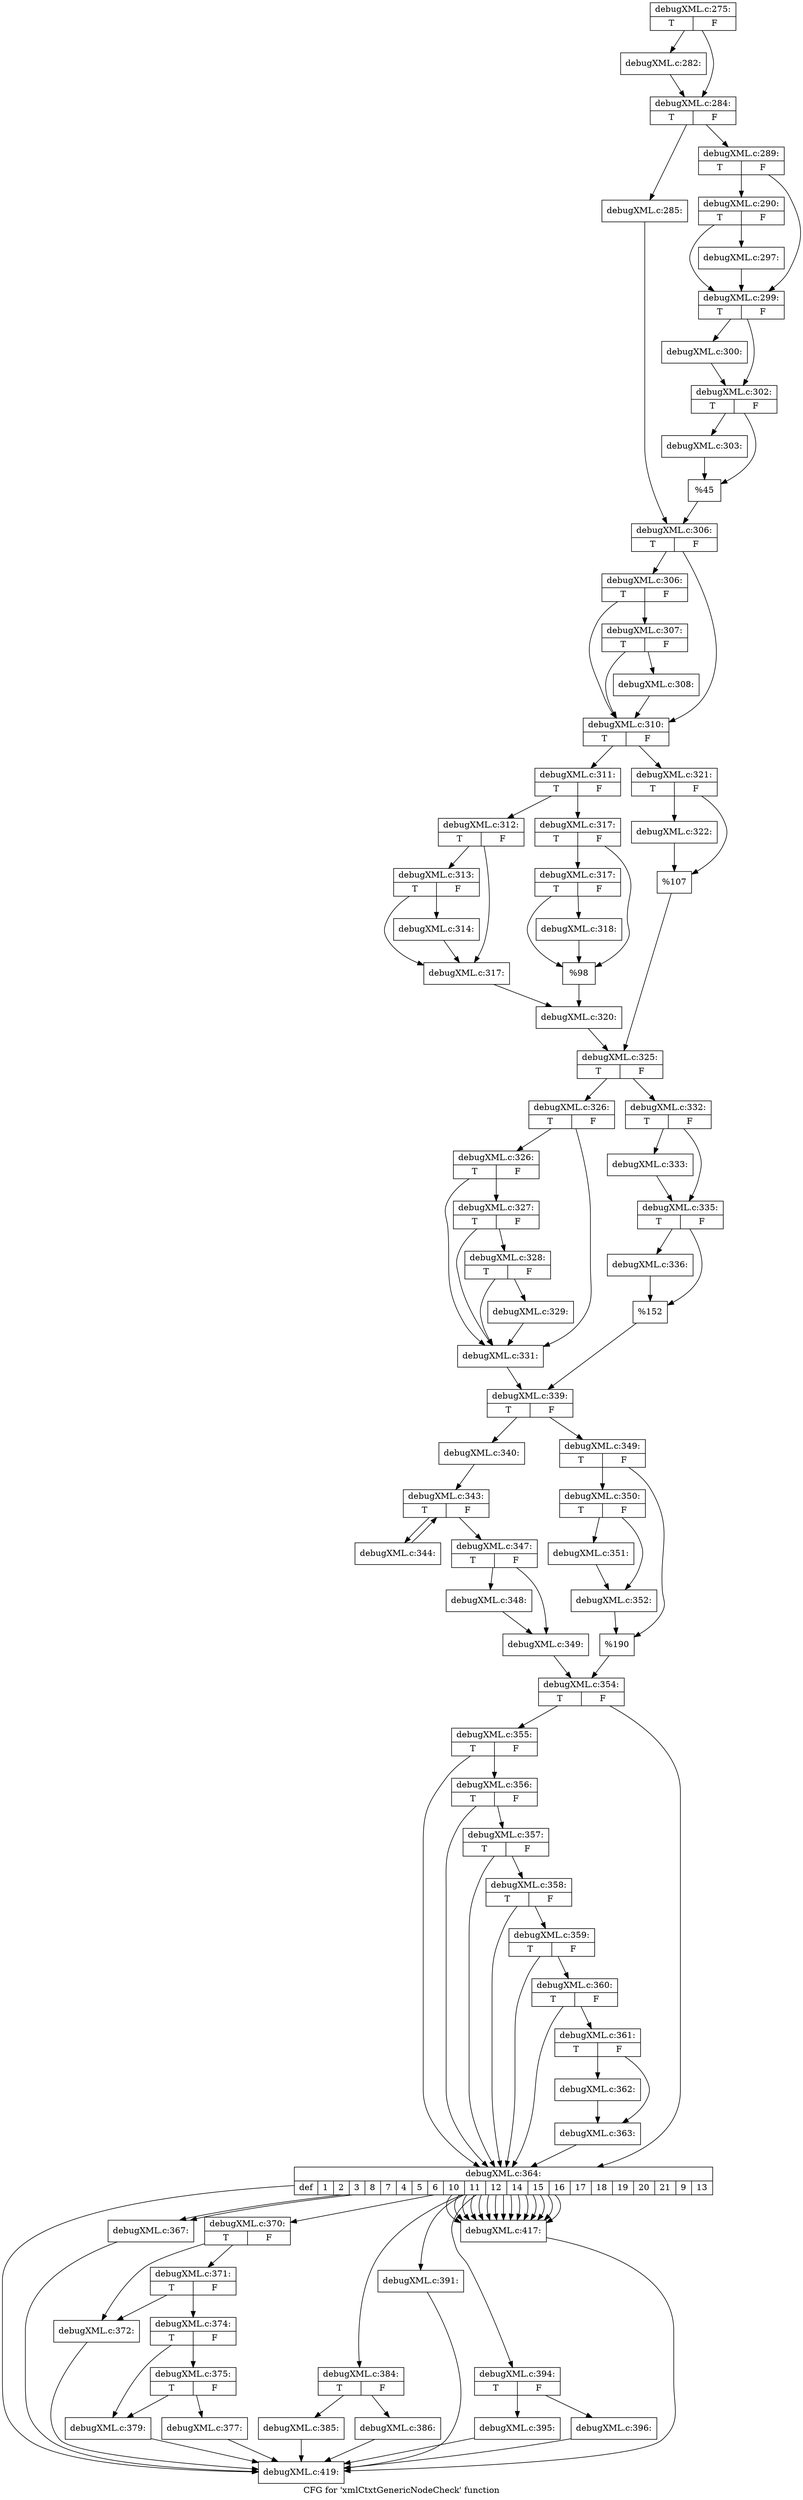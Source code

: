 digraph "CFG for 'xmlCtxtGenericNodeCheck' function" {
	label="CFG for 'xmlCtxtGenericNodeCheck' function";

	Node0x4ab32a0 [shape=record,label="{debugXML.c:275:|{<s0>T|<s1>F}}"];
	Node0x4ab32a0 -> Node0x4ab44e0;
	Node0x4ab32a0 -> Node0x4ab51a0;
	Node0x4ab44e0 [shape=record,label="{debugXML.c:282:}"];
	Node0x4ab44e0 -> Node0x4ab51a0;
	Node0x4ab51a0 [shape=record,label="{debugXML.c:284:|{<s0>T|<s1>F}}"];
	Node0x4ab51a0 -> Node0x4ab59e0;
	Node0x4ab51a0 -> Node0x4ab5a80;
	Node0x4ab59e0 [shape=record,label="{debugXML.c:285:}"];
	Node0x4ab59e0 -> Node0x4ab5a30;
	Node0x4ab5a80 [shape=record,label="{debugXML.c:289:|{<s0>T|<s1>F}}"];
	Node0x4ab5a80 -> Node0x4ab6e60;
	Node0x4ab5a80 -> Node0x4ab6e10;
	Node0x4ab6e60 [shape=record,label="{debugXML.c:290:|{<s0>T|<s1>F}}"];
	Node0x4ab6e60 -> Node0x4ab6dc0;
	Node0x4ab6e60 -> Node0x4ab6e10;
	Node0x4ab6dc0 [shape=record,label="{debugXML.c:297:}"];
	Node0x4ab6dc0 -> Node0x4ab6e10;
	Node0x4ab6e10 [shape=record,label="{debugXML.c:299:|{<s0>T|<s1>F}}"];
	Node0x4ab6e10 -> Node0x4ab7880;
	Node0x4ab6e10 -> Node0x4ab78d0;
	Node0x4ab7880 [shape=record,label="{debugXML.c:300:}"];
	Node0x4ab7880 -> Node0x4ab78d0;
	Node0x4ab78d0 [shape=record,label="{debugXML.c:302:|{<s0>T|<s1>F}}"];
	Node0x4ab78d0 -> Node0x4ab8020;
	Node0x4ab78d0 -> Node0x4ab8070;
	Node0x4ab8020 [shape=record,label="{debugXML.c:303:}"];
	Node0x4ab8020 -> Node0x4ab8070;
	Node0x4ab8070 [shape=record,label="{%45}"];
	Node0x4ab8070 -> Node0x4ab5a30;
	Node0x4ab5a30 [shape=record,label="{debugXML.c:306:|{<s0>T|<s1>F}}"];
	Node0x4ab5a30 -> Node0x4ab8aa0;
	Node0x4ab5a30 -> Node0x4ab89d0;
	Node0x4ab8aa0 [shape=record,label="{debugXML.c:306:|{<s0>T|<s1>F}}"];
	Node0x4ab8aa0 -> Node0x4ab8a20;
	Node0x4ab8aa0 -> Node0x4ab89d0;
	Node0x4ab8a20 [shape=record,label="{debugXML.c:307:|{<s0>T|<s1>F}}"];
	Node0x4ab8a20 -> Node0x4ab89d0;
	Node0x4ab8a20 -> Node0x4ab8980;
	Node0x4ab8980 [shape=record,label="{debugXML.c:308:}"];
	Node0x4ab8980 -> Node0x4ab89d0;
	Node0x4ab89d0 [shape=record,label="{debugXML.c:310:|{<s0>T|<s1>F}}"];
	Node0x4ab89d0 -> Node0x4ab9d70;
	Node0x4ab89d0 -> Node0x4aba610;
	Node0x4ab9d70 [shape=record,label="{debugXML.c:311:|{<s0>T|<s1>F}}"];
	Node0x4ab9d70 -> Node0x4aba9c0;
	Node0x4ab9d70 -> Node0x4abaa60;
	Node0x4aba9c0 [shape=record,label="{debugXML.c:312:|{<s0>T|<s1>F}}"];
	Node0x4aba9c0 -> Node0x4abaf10;
	Node0x4aba9c0 -> Node0x4abaec0;
	Node0x4abaf10 [shape=record,label="{debugXML.c:313:|{<s0>T|<s1>F}}"];
	Node0x4abaf10 -> Node0x4abae70;
	Node0x4abaf10 -> Node0x4abaec0;
	Node0x4abae70 [shape=record,label="{debugXML.c:314:}"];
	Node0x4abae70 -> Node0x4abaec0;
	Node0x4abaec0 [shape=record,label="{debugXML.c:317:}"];
	Node0x4abaec0 -> Node0x4abaa10;
	Node0x4abaa60 [shape=record,label="{debugXML.c:317:|{<s0>T|<s1>F}}"];
	Node0x4abaa60 -> Node0x4abbd90;
	Node0x4abaa60 -> Node0x4abbd40;
	Node0x4abbd90 [shape=record,label="{debugXML.c:317:|{<s0>T|<s1>F}}"];
	Node0x4abbd90 -> Node0x4abbcf0;
	Node0x4abbd90 -> Node0x4abbd40;
	Node0x4abbcf0 [shape=record,label="{debugXML.c:318:}"];
	Node0x4abbcf0 -> Node0x4abbd40;
	Node0x4abbd40 [shape=record,label="{%98}"];
	Node0x4abbd40 -> Node0x4abaa10;
	Node0x4abaa10 [shape=record,label="{debugXML.c:320:}"];
	Node0x4abaa10 -> Node0x4aba5c0;
	Node0x4aba610 [shape=record,label="{debugXML.c:321:|{<s0>T|<s1>F}}"];
	Node0x4aba610 -> Node0x4abcc00;
	Node0x4aba610 -> Node0x4abcc50;
	Node0x4abcc00 [shape=record,label="{debugXML.c:322:}"];
	Node0x4abcc00 -> Node0x4abcc50;
	Node0x4abcc50 [shape=record,label="{%107}"];
	Node0x4abcc50 -> Node0x4aba5c0;
	Node0x4aba5c0 [shape=record,label="{debugXML.c:325:|{<s0>T|<s1>F}}"];
	Node0x4aba5c0 -> Node0x4abd650;
	Node0x4aba5c0 -> Node0x4abd6f0;
	Node0x4abd650 [shape=record,label="{debugXML.c:326:|{<s0>T|<s1>F}}"];
	Node0x4abd650 -> Node0x4abdd00;
	Node0x4abd650 -> Node0x4abdbb0;
	Node0x4abdd00 [shape=record,label="{debugXML.c:326:|{<s0>T|<s1>F}}"];
	Node0x4abdd00 -> Node0x4abdc80;
	Node0x4abdd00 -> Node0x4abdbb0;
	Node0x4abdc80 [shape=record,label="{debugXML.c:327:|{<s0>T|<s1>F}}"];
	Node0x4abdc80 -> Node0x4abdc00;
	Node0x4abdc80 -> Node0x4abdbb0;
	Node0x4abdc00 [shape=record,label="{debugXML.c:328:|{<s0>T|<s1>F}}"];
	Node0x4abdc00 -> Node0x4abdb60;
	Node0x4abdc00 -> Node0x4abdbb0;
	Node0x4abdb60 [shape=record,label="{debugXML.c:329:}"];
	Node0x4abdb60 -> Node0x4abdbb0;
	Node0x4abdbb0 [shape=record,label="{debugXML.c:331:}"];
	Node0x4abdbb0 -> Node0x4abd6a0;
	Node0x4abd6f0 [shape=record,label="{debugXML.c:332:|{<s0>T|<s1>F}}"];
	Node0x4abd6f0 -> Node0x4abf2d0;
	Node0x4abd6f0 -> Node0x4abf320;
	Node0x4abf2d0 [shape=record,label="{debugXML.c:333:}"];
	Node0x4abf2d0 -> Node0x4abf320;
	Node0x4abf320 [shape=record,label="{debugXML.c:335:|{<s0>T|<s1>F}}"];
	Node0x4abf320 -> Node0x4abfd30;
	Node0x4abf320 -> Node0x4abfd80;
	Node0x4abfd30 [shape=record,label="{debugXML.c:336:}"];
	Node0x4abfd30 -> Node0x4abfd80;
	Node0x4abfd80 [shape=record,label="{%152}"];
	Node0x4abfd80 -> Node0x4abd6a0;
	Node0x4abd6a0 [shape=record,label="{debugXML.c:339:|{<s0>T|<s1>F}}"];
	Node0x4abd6a0 -> Node0x4ac0800;
	Node0x4abd6a0 -> Node0x4ac08a0;
	Node0x4ac0800 [shape=record,label="{debugXML.c:340:}"];
	Node0x4ac0800 -> Node0x4ac1230;
	Node0x4ac1230 [shape=record,label="{debugXML.c:343:|{<s0>T|<s1>F}}"];
	Node0x4ac1230 -> Node0x4ac1620;
	Node0x4ac1230 -> Node0x4ac1450;
	Node0x4ac1620 [shape=record,label="{debugXML.c:344:}"];
	Node0x4ac1620 -> Node0x4ac1230;
	Node0x4ac1450 [shape=record,label="{debugXML.c:347:|{<s0>T|<s1>F}}"];
	Node0x4ac1450 -> Node0x4ac2030;
	Node0x4ac1450 -> Node0x4ac2360;
	Node0x4ac2030 [shape=record,label="{debugXML.c:348:}"];
	Node0x4ac2030 -> Node0x4ac2360;
	Node0x4ac2360 [shape=record,label="{debugXML.c:349:}"];
	Node0x4ac2360 -> Node0x4ac0850;
	Node0x4ac08a0 [shape=record,label="{debugXML.c:349:|{<s0>T|<s1>F}}"];
	Node0x4ac08a0 -> Node0x4ac2d60;
	Node0x4ac08a0 -> Node0x4ac2db0;
	Node0x4ac2d60 [shape=record,label="{debugXML.c:350:|{<s0>T|<s1>F}}"];
	Node0x4ac2d60 -> Node0x4ac3220;
	Node0x4ac2d60 -> Node0x4ac3270;
	Node0x4ac3220 [shape=record,label="{debugXML.c:351:}"];
	Node0x4ac3220 -> Node0x4ac3270;
	Node0x4ac3270 [shape=record,label="{debugXML.c:352:}"];
	Node0x4ac3270 -> Node0x4ac2db0;
	Node0x4ac2db0 [shape=record,label="{%190}"];
	Node0x4ac2db0 -> Node0x4ac0850;
	Node0x4ac0850 [shape=record,label="{debugXML.c:354:|{<s0>T|<s1>F}}"];
	Node0x4ac0850 -> Node0x4ac3ef0;
	Node0x4ac0850 -> Node0x4ac3c20;
	Node0x4ac3ef0 [shape=record,label="{debugXML.c:355:|{<s0>T|<s1>F}}"];
	Node0x4ac3ef0 -> Node0x4ac3e70;
	Node0x4ac3ef0 -> Node0x4ac3c20;
	Node0x4ac3e70 [shape=record,label="{debugXML.c:356:|{<s0>T|<s1>F}}"];
	Node0x4ac3e70 -> Node0x4ac3df0;
	Node0x4ac3e70 -> Node0x4ac3c20;
	Node0x4ac3df0 [shape=record,label="{debugXML.c:357:|{<s0>T|<s1>F}}"];
	Node0x4ac3df0 -> Node0x4ac3d70;
	Node0x4ac3df0 -> Node0x4ac3c20;
	Node0x4ac3d70 [shape=record,label="{debugXML.c:358:|{<s0>T|<s1>F}}"];
	Node0x4ac3d70 -> Node0x4ac3cf0;
	Node0x4ac3d70 -> Node0x4ac3c20;
	Node0x4ac3cf0 [shape=record,label="{debugXML.c:359:|{<s0>T|<s1>F}}"];
	Node0x4ac3cf0 -> Node0x4ac3c70;
	Node0x4ac3cf0 -> Node0x4ac3c20;
	Node0x4ac3c70 [shape=record,label="{debugXML.c:360:|{<s0>T|<s1>F}}"];
	Node0x4ac3c70 -> Node0x4ac3bd0;
	Node0x4ac3c70 -> Node0x4ac3c20;
	Node0x4ac3bd0 [shape=record,label="{debugXML.c:361:|{<s0>T|<s1>F}}"];
	Node0x4ac3bd0 -> Node0x4ac56b0;
	Node0x4ac3bd0 -> Node0x4ac5700;
	Node0x4ac56b0 [shape=record,label="{debugXML.c:362:}"];
	Node0x4ac56b0 -> Node0x4ac5700;
	Node0x4ac5700 [shape=record,label="{debugXML.c:363:}"];
	Node0x4ac5700 -> Node0x4ac3c20;
	Node0x4ac3c20 [shape=record,label="{debugXML.c:364:|{<s0>def|<s1>1|<s2>2|<s3>3|<s4>8|<s5>7|<s6>4|<s7>5|<s8>6|<s9>10|<s10>11|<s11>12|<s12>14|<s13>15|<s14>16|<s15>17|<s16>18|<s17>19|<s18>20|<s19>21|<s20>9|<s21>13}}"];
	Node0x4ac3c20 -> Node0x4ac61b0;
	Node0x4ac3c20 -> Node0x4ac6890;
	Node0x4ac3c20 -> Node0x4ac6890;
	Node0x4ac3c20 -> Node0x48de6c0;
	Node0x4ac3c20 -> Node0x470e680;
	Node0x4ac3c20 -> Node0x4ac9a00;
	Node0x4ac3c20 -> Node0x4ac9e00;
	Node0x4ac3c20 -> Node0x4aca8e0;
	Node0x4ac3c20 -> Node0x4aca8e0;
	Node0x4ac3c20 -> Node0x4aca8e0;
	Node0x4ac3c20 -> Node0x4aca8e0;
	Node0x4ac3c20 -> Node0x4aca8e0;
	Node0x4ac3c20 -> Node0x4aca8e0;
	Node0x4ac3c20 -> Node0x4aca8e0;
	Node0x4ac3c20 -> Node0x4aca8e0;
	Node0x4ac3c20 -> Node0x4aca8e0;
	Node0x4ac3c20 -> Node0x4aca8e0;
	Node0x4ac3c20 -> Node0x4aca8e0;
	Node0x4ac3c20 -> Node0x4aca8e0;
	Node0x4ac3c20 -> Node0x4aca8e0;
	Node0x4ac3c20 -> Node0x4aca8e0;
	Node0x4ac3c20 -> Node0x4aca8e0;
	Node0x4ac6890 [shape=record,label="{debugXML.c:367:}"];
	Node0x4ac6890 -> Node0x4ac61b0;
	Node0x48de6c0 [shape=record,label="{debugXML.c:370:|{<s0>T|<s1>F}}"];
	Node0x48de6c0 -> Node0x4ac5e80;
	Node0x48de6c0 -> Node0x4ac6d40;
	Node0x4ac6d40 [shape=record,label="{debugXML.c:371:|{<s0>T|<s1>F}}"];
	Node0x4ac6d40 -> Node0x4ac5e80;
	Node0x4ac6d40 -> Node0x4ac6b50;
	Node0x4ac5e80 [shape=record,label="{debugXML.c:372:}"];
	Node0x4ac5e80 -> Node0x4ac61b0;
	Node0x4ac6b50 [shape=record,label="{debugXML.c:374:|{<s0>T|<s1>F}}"];
	Node0x4ac6b50 -> Node0x4ac7810;
	Node0x4ac6b50 -> Node0x4ac77c0;
	Node0x4ac7810 [shape=record,label="{debugXML.c:375:|{<s0>T|<s1>F}}"];
	Node0x4ac7810 -> Node0x4ac7770;
	Node0x4ac7810 -> Node0x4ac77c0;
	Node0x4ac7770 [shape=record,label="{debugXML.c:377:}"];
	Node0x4ac7770 -> Node0x4ac61b0;
	Node0x4ac77c0 [shape=record,label="{debugXML.c:379:}"];
	Node0x4ac77c0 -> Node0x4ac61b0;
	Node0x470e680 [shape=record,label="{debugXML.c:384:|{<s0>T|<s1>F}}"];
	Node0x470e680 -> Node0x4ac8220;
	Node0x470e680 -> Node0x4ac8490;
	Node0x4ac8220 [shape=record,label="{debugXML.c:385:}"];
	Node0x4ac8220 -> Node0x4ac61b0;
	Node0x4ac8490 [shape=record,label="{debugXML.c:386:}"];
	Node0x4ac8490 -> Node0x4ac61b0;
	Node0x4ac9a00 [shape=record,label="{debugXML.c:391:}"];
	Node0x4ac9a00 -> Node0x4ac61b0;
	Node0x4ac9e00 [shape=record,label="{debugXML.c:394:|{<s0>T|<s1>F}}"];
	Node0x4ac9e00 -> Node0x4ac9eb0;
	Node0x4ac9e00 -> Node0x4ac9f00;
	Node0x4ac9eb0 [shape=record,label="{debugXML.c:395:}"];
	Node0x4ac9eb0 -> Node0x4ac61b0;
	Node0x4ac9f00 [shape=record,label="{debugXML.c:396:}"];
	Node0x4ac9f00 -> Node0x4ac61b0;
	Node0x4aca8e0 [shape=record,label="{debugXML.c:417:}"];
	Node0x4aca8e0 -> Node0x4ac61b0;
	Node0x4ac61b0 [shape=record,label="{debugXML.c:419:}"];
}
